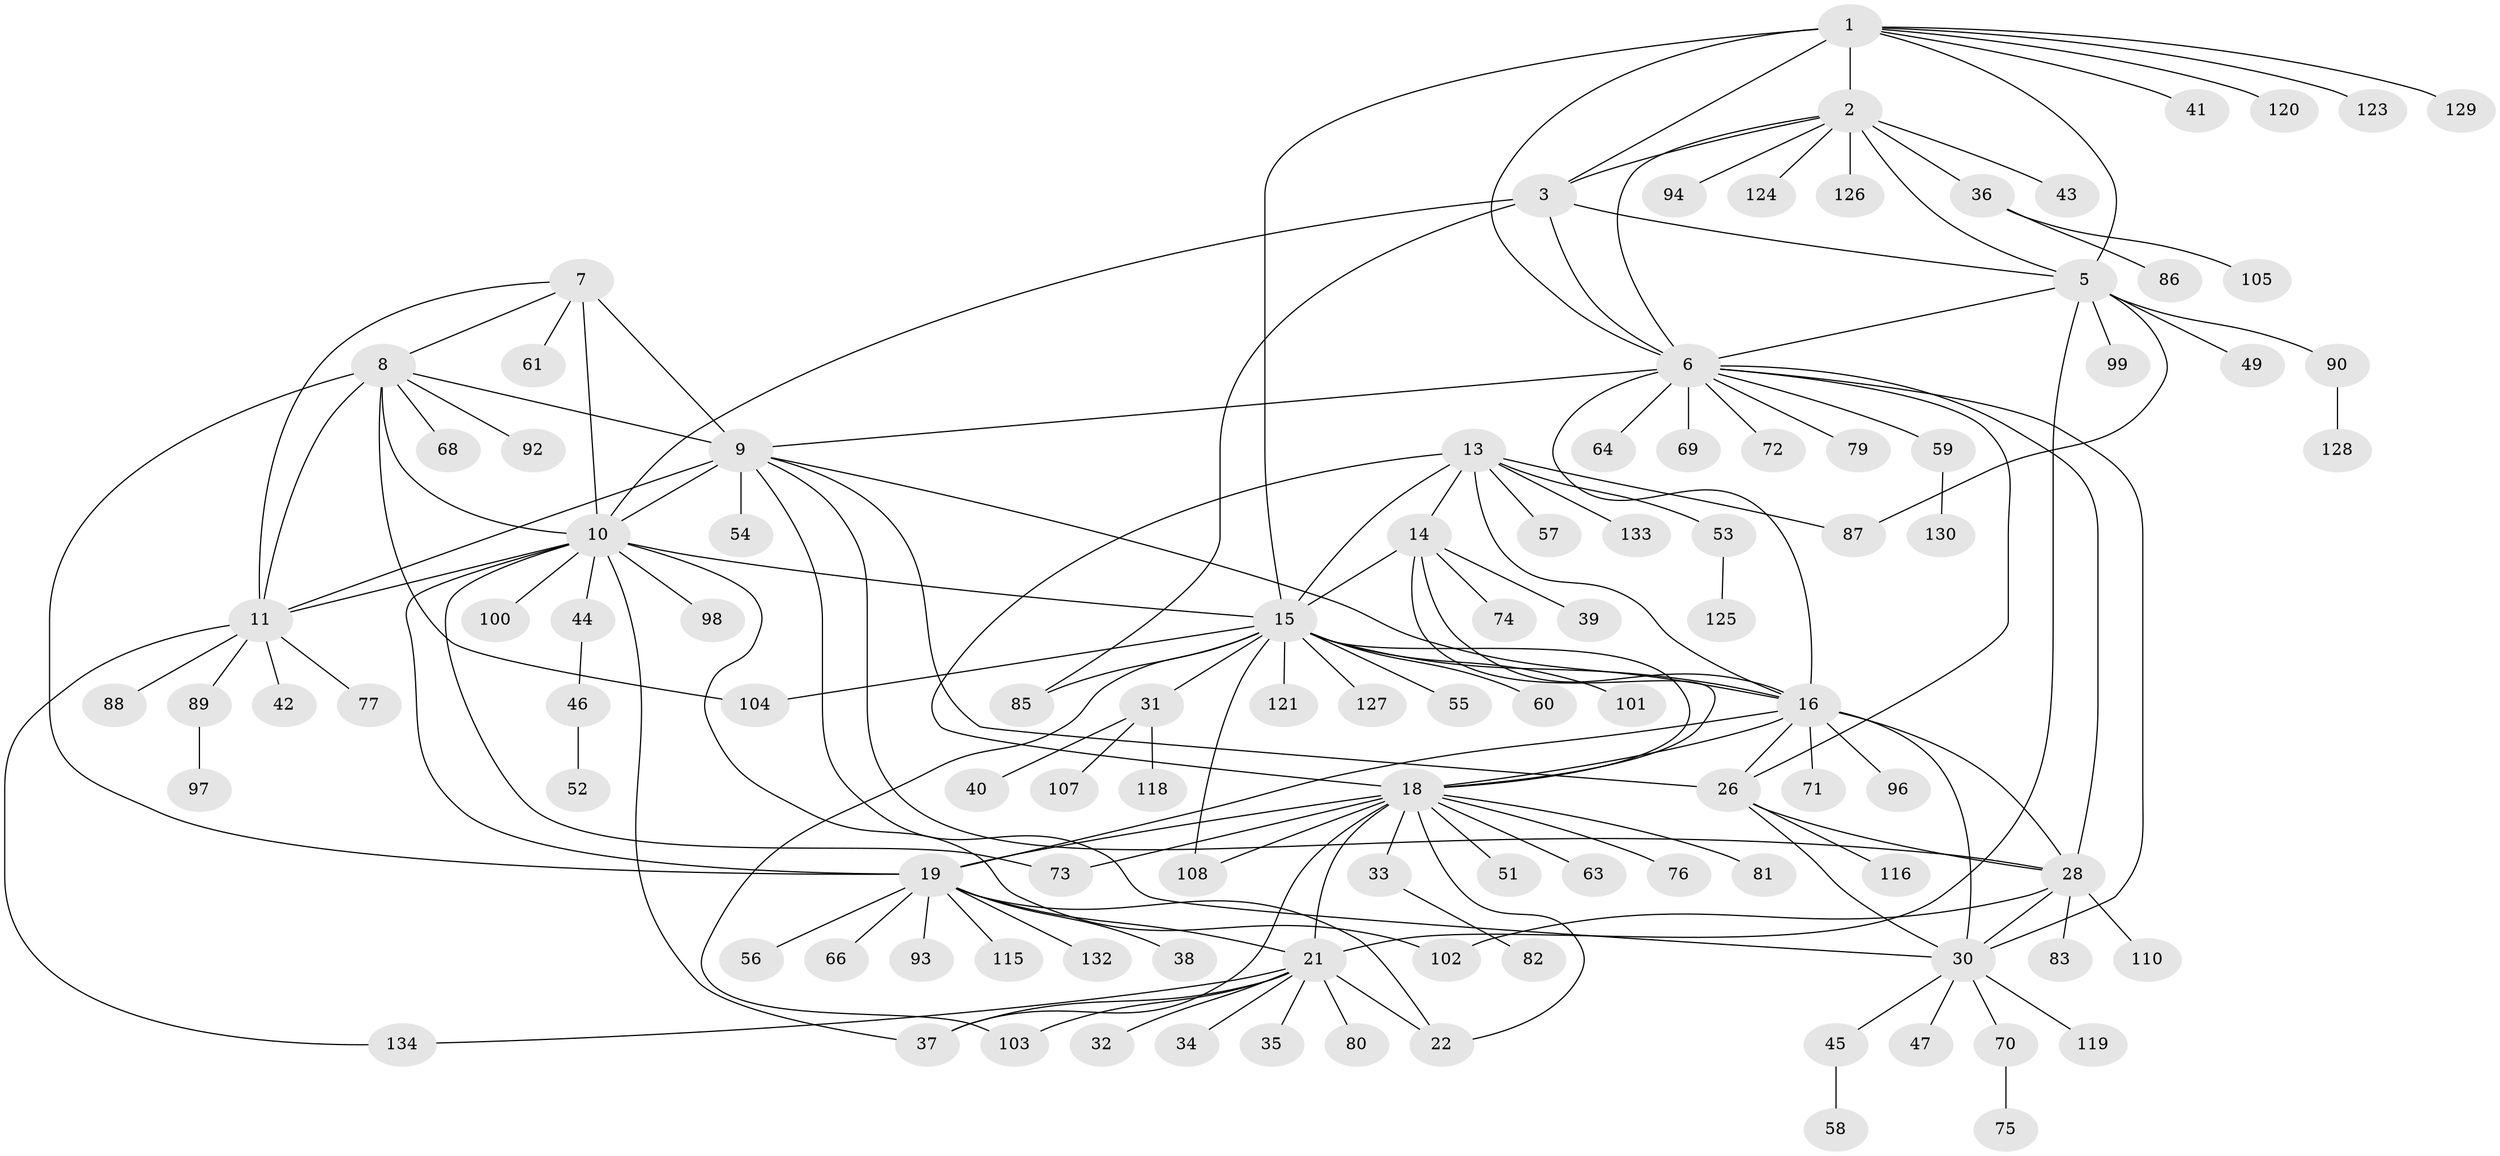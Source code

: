 // Generated by graph-tools (version 1.1) at 2025/52/02/27/25 19:52:17]
// undirected, 107 vertices, 154 edges
graph export_dot {
graph [start="1"]
  node [color=gray90,style=filled];
  1 [super="+4"];
  2 [super="+111"];
  3 [super="+95"];
  5 [super="+65"];
  6 [super="+29"];
  7;
  8 [super="+131"];
  9 [super="+27"];
  10 [super="+12"];
  11 [super="+113"];
  13 [super="+117"];
  14;
  15 [super="+17"];
  16 [super="+25"];
  18 [super="+20"];
  19 [super="+23"];
  21 [super="+24"];
  22 [super="+122"];
  26;
  28 [super="+48"];
  30;
  31 [super="+67"];
  32;
  33;
  34;
  35;
  36 [super="+84"];
  37 [super="+106"];
  38;
  39;
  40;
  41;
  42 [super="+62"];
  43;
  44 [super="+91"];
  45;
  46;
  47 [super="+50"];
  49;
  51;
  52;
  53;
  54;
  55;
  56;
  57;
  58;
  59 [super="+78"];
  60;
  61;
  63;
  64;
  66;
  68;
  69;
  70;
  71;
  72;
  73;
  74;
  75;
  76;
  77;
  79;
  80;
  81;
  82;
  83 [super="+109"];
  85;
  86;
  87;
  88;
  89;
  90;
  92;
  93;
  94;
  96;
  97;
  98;
  99;
  100;
  101;
  102 [super="+114"];
  103;
  104 [super="+112"];
  105;
  107;
  108;
  110;
  115;
  116;
  118;
  119;
  120;
  121;
  123;
  124;
  125;
  126;
  127;
  128;
  129;
  130;
  132;
  133;
  134;
  1 -- 2 [weight=2];
  1 -- 3 [weight=2];
  1 -- 5 [weight=2];
  1 -- 6 [weight=2];
  1 -- 123;
  1 -- 129;
  1 -- 41;
  1 -- 15;
  1 -- 120;
  2 -- 3;
  2 -- 5;
  2 -- 6;
  2 -- 36;
  2 -- 43;
  2 -- 94;
  2 -- 124;
  2 -- 126;
  3 -- 5;
  3 -- 6;
  3 -- 10;
  3 -- 85;
  5 -- 6;
  5 -- 49;
  5 -- 87;
  5 -- 90;
  5 -- 99;
  5 -- 21;
  6 -- 64;
  6 -- 69;
  6 -- 72;
  6 -- 79;
  6 -- 16;
  6 -- 9;
  6 -- 26;
  6 -- 59;
  6 -- 28;
  6 -- 30;
  7 -- 8;
  7 -- 9;
  7 -- 10 [weight=2];
  7 -- 11;
  7 -- 61;
  8 -- 9;
  8 -- 10 [weight=2];
  8 -- 11;
  8 -- 68;
  8 -- 92;
  8 -- 104;
  8 -- 19;
  9 -- 10 [weight=2];
  9 -- 11;
  9 -- 54;
  9 -- 30;
  9 -- 26;
  9 -- 28;
  9 -- 16;
  10 -- 11 [weight=2];
  10 -- 19;
  10 -- 37;
  10 -- 98;
  10 -- 100;
  10 -- 102;
  10 -- 73;
  10 -- 44;
  10 -- 15;
  11 -- 42;
  11 -- 77;
  11 -- 88;
  11 -- 89;
  11 -- 134;
  13 -- 14;
  13 -- 15 [weight=2];
  13 -- 16;
  13 -- 18;
  13 -- 53;
  13 -- 57;
  13 -- 87;
  13 -- 133;
  14 -- 15 [weight=2];
  14 -- 16;
  14 -- 18;
  14 -- 39;
  14 -- 74;
  15 -- 16 [weight=2];
  15 -- 18 [weight=2];
  15 -- 55;
  15 -- 101;
  15 -- 103;
  15 -- 104;
  15 -- 108;
  15 -- 31;
  15 -- 85;
  15 -- 121;
  15 -- 60;
  15 -- 127;
  16 -- 18;
  16 -- 96;
  16 -- 71;
  16 -- 26;
  16 -- 28;
  16 -- 30;
  16 -- 19;
  18 -- 51;
  18 -- 63;
  18 -- 76;
  18 -- 37;
  18 -- 33;
  18 -- 73;
  18 -- 108;
  18 -- 81;
  18 -- 19 [weight=2];
  18 -- 21 [weight=2];
  18 -- 22;
  19 -- 21 [weight=4];
  19 -- 22 [weight=2];
  19 -- 38;
  19 -- 56;
  19 -- 66;
  19 -- 93;
  19 -- 132;
  19 -- 115;
  21 -- 22 [weight=2];
  21 -- 80;
  21 -- 103;
  21 -- 32;
  21 -- 34;
  21 -- 35;
  21 -- 37;
  21 -- 134;
  26 -- 28;
  26 -- 30;
  26 -- 116;
  28 -- 30;
  28 -- 83;
  28 -- 110;
  28 -- 102;
  30 -- 45;
  30 -- 47;
  30 -- 70;
  30 -- 119;
  31 -- 40;
  31 -- 107;
  31 -- 118;
  33 -- 82;
  36 -- 105;
  36 -- 86;
  44 -- 46;
  45 -- 58;
  46 -- 52;
  53 -- 125;
  59 -- 130;
  70 -- 75;
  89 -- 97;
  90 -- 128;
}

